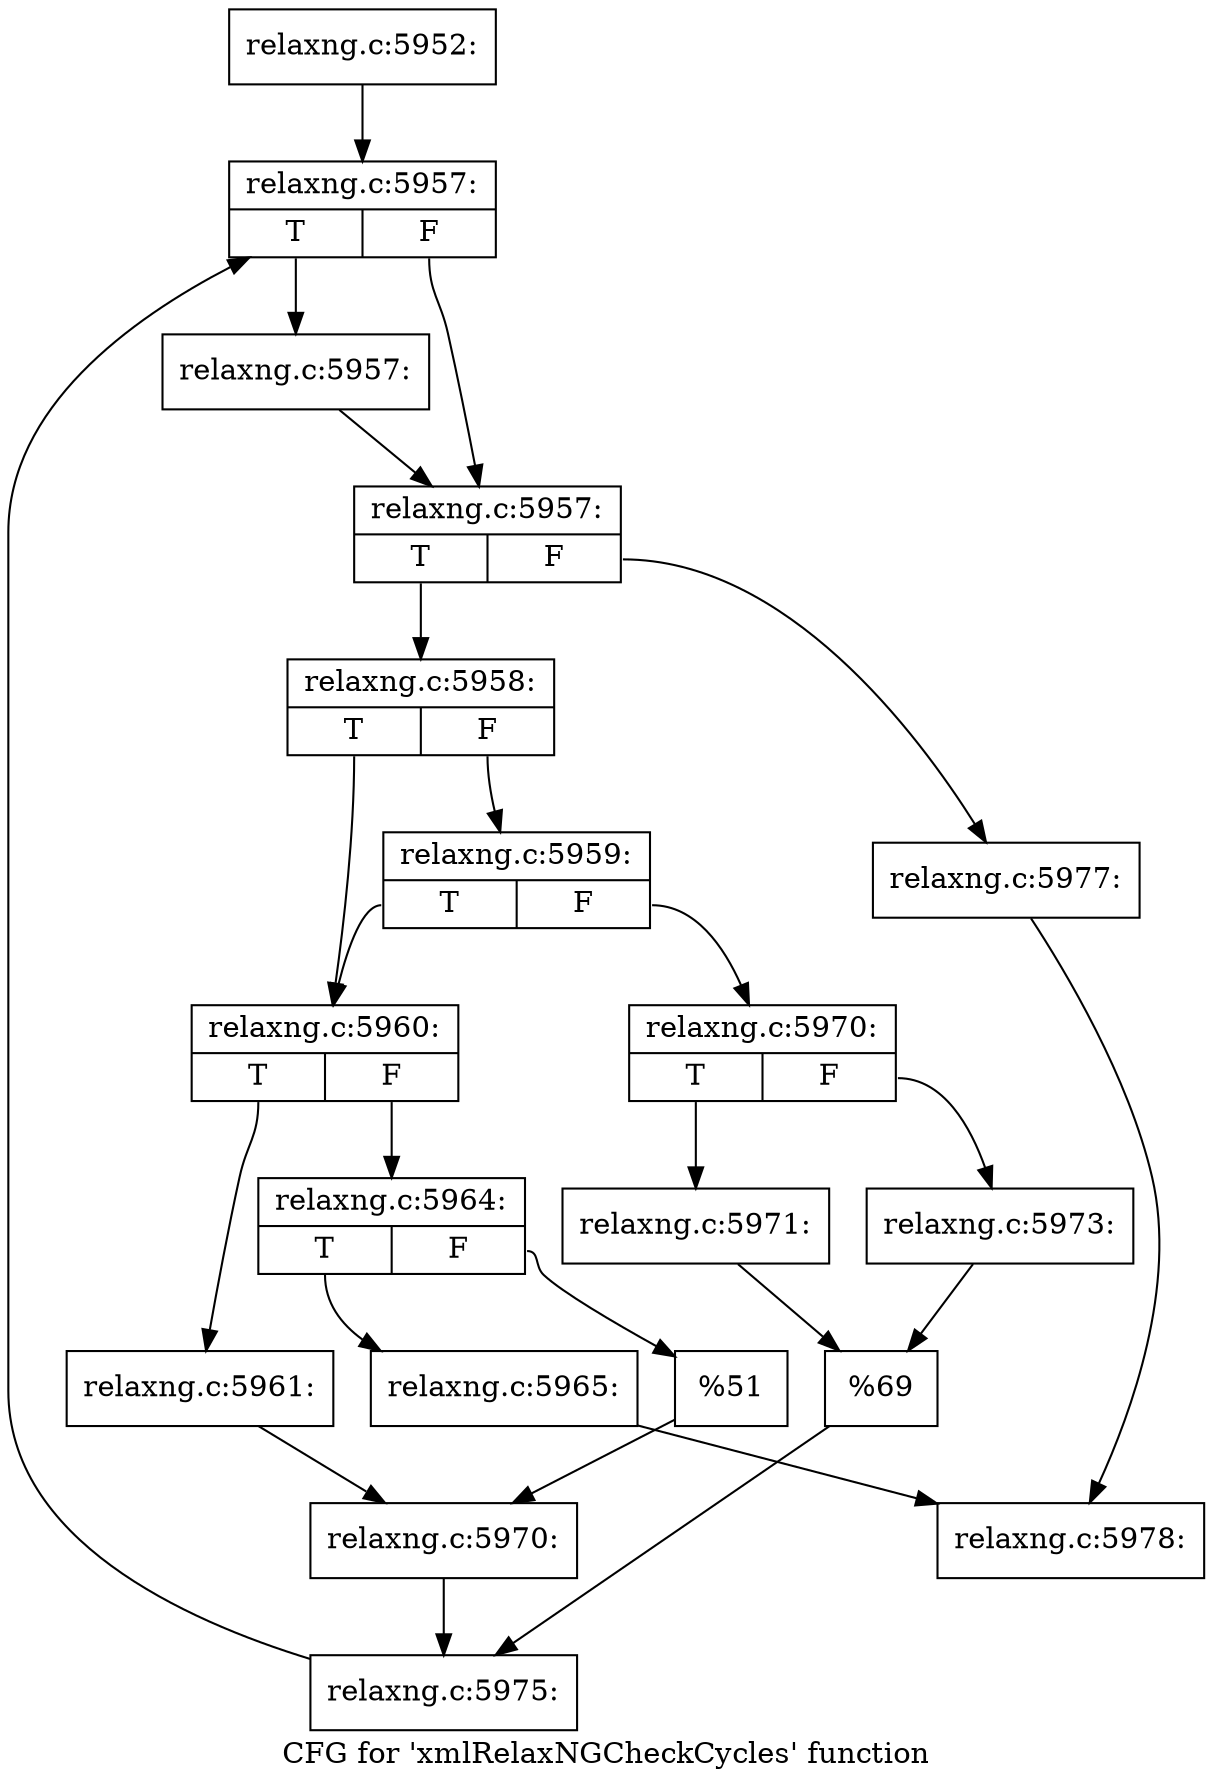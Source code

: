 digraph "CFG for 'xmlRelaxNGCheckCycles' function" {
	label="CFG for 'xmlRelaxNGCheckCycles' function";

	Node0x3bf4cb0 [shape=record,label="{relaxng.c:5952:}"];
	Node0x3bf4cb0 -> Node0x3bff860;
	Node0x3bff860 [shape=record,label="{relaxng.c:5957:|{<s0>T|<s1>F}}"];
	Node0x3bff860:s0 -> Node0x3bffb10;
	Node0x3bff860:s1 -> Node0x3bffac0;
	Node0x3bffb10 [shape=record,label="{relaxng.c:5957:}"];
	Node0x3bffb10 -> Node0x3bffac0;
	Node0x3bffac0 [shape=record,label="{relaxng.c:5957:|{<s0>T|<s1>F}}"];
	Node0x3bffac0:s0 -> Node0x3bfffa0;
	Node0x3bffac0:s1 -> Node0x3bffa40;
	Node0x3bfffa0 [shape=record,label="{relaxng.c:5958:|{<s0>T|<s1>F}}"];
	Node0x3bfffa0:s0 -> Node0x3c00120;
	Node0x3bfffa0:s1 -> Node0x3c00210;
	Node0x3c00210 [shape=record,label="{relaxng.c:5959:|{<s0>T|<s1>F}}"];
	Node0x3c00210:s0 -> Node0x3c00120;
	Node0x3c00210:s1 -> Node0x3c001c0;
	Node0x3c00120 [shape=record,label="{relaxng.c:5960:|{<s0>T|<s1>F}}"];
	Node0x3c00120:s0 -> Node0x3c00a00;
	Node0x3c00120:s1 -> Node0x3c00aa0;
	Node0x3c00a00 [shape=record,label="{relaxng.c:5961:}"];
	Node0x3c00a00 -> Node0x3c00a50;
	Node0x3c00aa0 [shape=record,label="{relaxng.c:5964:|{<s0>T|<s1>F}}"];
	Node0x3c00aa0:s0 -> Node0x3c01a80;
	Node0x3c00aa0:s1 -> Node0x3c01ad0;
	Node0x3c01a80 [shape=record,label="{relaxng.c:5965:}"];
	Node0x3c01a80 -> Node0x3bf5270;
	Node0x3c01ad0 [shape=record,label="{%51}"];
	Node0x3c01ad0 -> Node0x3c00a50;
	Node0x3c00a50 [shape=record,label="{relaxng.c:5970:}"];
	Node0x3c00a50 -> Node0x3c00170;
	Node0x3c001c0 [shape=record,label="{relaxng.c:5970:|{<s0>T|<s1>F}}"];
	Node0x3c001c0:s0 -> Node0x3c02b60;
	Node0x3c001c0:s1 -> Node0x3c02c00;
	Node0x3c02b60 [shape=record,label="{relaxng.c:5971:}"];
	Node0x3c02b60 -> Node0x3c02bb0;
	Node0x3c02c00 [shape=record,label="{relaxng.c:5973:}"];
	Node0x3c02c00 -> Node0x3c02bb0;
	Node0x3c02bb0 [shape=record,label="{%69}"];
	Node0x3c02bb0 -> Node0x3c00170;
	Node0x3c00170 [shape=record,label="{relaxng.c:5975:}"];
	Node0x3c00170 -> Node0x3bff860;
	Node0x3bffa40 [shape=record,label="{relaxng.c:5977:}"];
	Node0x3bffa40 -> Node0x3bf5270;
	Node0x3bf5270 [shape=record,label="{relaxng.c:5978:}"];
}
